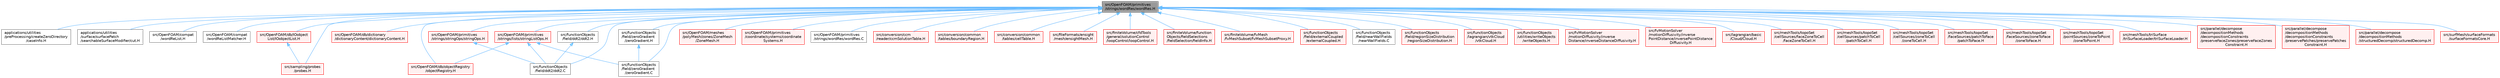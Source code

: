 digraph "src/OpenFOAM/primitives/strings/wordRes/wordRes.H"
{
 // LATEX_PDF_SIZE
  bgcolor="transparent";
  edge [fontname=Helvetica,fontsize=10,labelfontname=Helvetica,labelfontsize=10];
  node [fontname=Helvetica,fontsize=10,shape=box,height=0.2,width=0.4];
  Node1 [id="Node000001",label="src/OpenFOAM/primitives\l/strings/wordRes/wordRes.H",height=0.2,width=0.4,color="gray40", fillcolor="grey60", style="filled", fontcolor="black",tooltip=" "];
  Node1 -> Node2 [id="edge1_Node000001_Node000002",dir="back",color="steelblue1",style="solid",tooltip=" "];
  Node2 [id="Node000002",label="applications/utilities\l/preProcessing/createZeroDirectory\l/caseInfo.H",height=0.2,width=0.4,color="grey40", fillcolor="white", style="filled",URL="$caseInfo_8H.html",tooltip=" "];
  Node1 -> Node3 [id="edge2_Node000001_Node000003",dir="back",color="steelblue1",style="solid",tooltip=" "];
  Node3 [id="Node000003",label="applications/utilities\l/surface/surfacePatch\l/searchableSurfaceModifier/cut.H",height=0.2,width=0.4,color="grey40", fillcolor="white", style="filled",URL="$applications_2utilities_2surface_2surfacePatch_2searchableSurfaceModifier_2cut_8H.html",tooltip=" "];
  Node1 -> Node4 [id="edge3_Node000001_Node000004",dir="back",color="steelblue1",style="solid",tooltip=" "];
  Node4 [id="Node000004",label="src/OpenFOAM/compat\l/wordReList.H",height=0.2,width=0.4,color="grey40", fillcolor="white", style="filled",URL="$wordReList_8H.html",tooltip=" "];
  Node1 -> Node5 [id="edge4_Node000001_Node000005",dir="back",color="steelblue1",style="solid",tooltip=" "];
  Node5 [id="Node000005",label="src/OpenFOAM/compat\l/wordReListMatcher.H",height=0.2,width=0.4,color="grey40", fillcolor="white", style="filled",URL="$wordReListMatcher_8H.html",tooltip=" "];
  Node1 -> Node6 [id="edge5_Node000001_Node000006",dir="back",color="steelblue1",style="solid",tooltip=" "];
  Node6 [id="Node000006",label="src/OpenFOAM/db/IOobject\lList/IOobjectList.H",height=0.2,width=0.4,color="red", fillcolor="#FFF0F0", style="filled",URL="$IOobjectList_8H.html",tooltip=" "];
  Node6 -> Node72 [id="edge6_Node000006_Node000072",dir="back",color="steelblue1",style="solid",tooltip=" "];
  Node72 [id="Node000072",label="src/sampling/probes\l/probes.H",height=0.2,width=0.4,color="red", fillcolor="#FFF0F0", style="filled",URL="$probes_8H.html",tooltip=" "];
  Node1 -> Node86 [id="edge7_Node000001_Node000086",dir="back",color="steelblue1",style="solid",tooltip=" "];
  Node86 [id="Node000086",label="src/OpenFOAM/db/dictionary\l/dictionaryContent/dictionaryContent.H",height=0.2,width=0.4,color="red", fillcolor="#FFF0F0", style="filled",URL="$dictionaryContent_8H.html",tooltip=" "];
  Node1 -> Node100 [id="edge8_Node000001_Node000100",dir="back",color="steelblue1",style="solid",tooltip=" "];
  Node100 [id="Node000100",label="src/OpenFOAM/db/objectRegistry\l/objectRegistry.H",height=0.2,width=0.4,color="red", fillcolor="#FFF0F0", style="filled",URL="$objectRegistry_8H.html",tooltip=" "];
  Node1 -> Node4658 [id="edge9_Node000001_Node004658",dir="back",color="steelblue1",style="solid",tooltip=" "];
  Node4658 [id="Node004658",label="src/OpenFOAM/meshes\l/polyMesh/zones/ZoneMesh\l/ZoneMesh.H",height=0.2,width=0.4,color="red", fillcolor="#FFF0F0", style="filled",URL="$ZoneMesh_8H.html",tooltip=" "];
  Node1 -> Node4665 [id="edge10_Node000001_Node004665",dir="back",color="steelblue1",style="solid",tooltip=" "];
  Node4665 [id="Node004665",label="src/OpenFOAM/primitives\l/coordinate/systems/coordinate\lSystems.H",height=0.2,width=0.4,color="red", fillcolor="#FFF0F0", style="filled",URL="$coordinateSystems_8H.html",tooltip=" "];
  Node1 -> Node4667 [id="edge11_Node000001_Node004667",dir="back",color="steelblue1",style="solid",tooltip=" "];
  Node4667 [id="Node004667",label="src/OpenFOAM/primitives\l/strings/lists/stringListOps.H",height=0.2,width=0.4,color="red", fillcolor="#FFF0F0", style="filled",URL="$stringListOps_8H.html",tooltip="Operations on lists of strings."];
  Node4667 -> Node100 [id="edge12_Node004667_Node000100",dir="back",color="steelblue1",style="solid",tooltip=" "];
  Node4667 -> Node253 [id="edge13_Node004667_Node000253",dir="back",color="steelblue1",style="solid",tooltip=" "];
  Node253 [id="Node000253",label="src/functionObjects\l/field/ddt2/ddt2.C",height=0.2,width=0.4,color="grey40", fillcolor="white", style="filled",URL="$ddt2_8C.html",tooltip=" "];
  Node4667 -> Node406 [id="edge14_Node004667_Node000406",dir="back",color="steelblue1",style="solid",tooltip=" "];
  Node406 [id="Node000406",label="src/functionObjects\l/field/zeroGradient\l/zeroGradient.C",height=0.2,width=0.4,color="grey40", fillcolor="white", style="filled",URL="$zeroGradient_8C.html",tooltip=" "];
  Node1 -> Node4671 [id="edge15_Node000001_Node004671",dir="back",color="steelblue1",style="solid",tooltip=" "];
  Node4671 [id="Node004671",label="src/OpenFOAM/primitives\l/strings/stringOps/stringOps.H",height=0.2,width=0.4,color="red", fillcolor="#FFF0F0", style="filled",URL="$stringOps_8H.html",tooltip=" "];
  Node4671 -> Node253 [id="edge16_Node004671_Node000253",dir="back",color="steelblue1",style="solid",tooltip=" "];
  Node1 -> Node4702 [id="edge17_Node000001_Node004702",dir="back",color="steelblue1",style="solid",tooltip=" "];
  Node4702 [id="Node004702",label="src/OpenFOAM/primitives\l/strings/wordRes/wordRes.C",height=0.2,width=0.4,color="grey40", fillcolor="white", style="filled",URL="$wordRes_8C.html",tooltip=" "];
  Node1 -> Node4703 [id="edge18_Node000001_Node004703",dir="back",color="steelblue1",style="solid",tooltip=" "];
  Node4703 [id="Node004703",label="src/conversion/ccm\l/reader/ccmSolutionTable.H",height=0.2,width=0.4,color="red", fillcolor="#FFF0F0", style="filled",URL="$ccmSolutionTable_8H.html",tooltip="Containers for holding ccm solution and field listings."];
  Node1 -> Node3772 [id="edge19_Node000001_Node003772",dir="back",color="steelblue1",style="solid",tooltip=" "];
  Node3772 [id="Node003772",label="src/conversion/common\l/tables/boundaryRegion.H",height=0.2,width=0.4,color="red", fillcolor="#FFF0F0", style="filled",URL="$boundaryRegion_8H.html",tooltip=" "];
  Node1 -> Node3778 [id="edge20_Node000001_Node003778",dir="back",color="steelblue1",style="solid",tooltip=" "];
  Node3778 [id="Node003778",label="src/conversion/common\l/tables/cellTable.H",height=0.2,width=0.4,color="red", fillcolor="#FFF0F0", style="filled",URL="$cellTable_8H.html",tooltip=" "];
  Node1 -> Node4704 [id="edge21_Node000001_Node004704",dir="back",color="steelblue1",style="solid",tooltip=" "];
  Node4704 [id="Node004704",label="src/fileFormats/ensight\l/mesh/ensightMesh.H",height=0.2,width=0.4,color="red", fillcolor="#FFF0F0", style="filled",URL="$ensightMesh_8H.html",tooltip=" "];
  Node1 -> Node161 [id="edge22_Node000001_Node000161",dir="back",color="steelblue1",style="solid",tooltip=" "];
  Node161 [id="Node000161",label="src/finiteVolume/cfdTools\l/general/solutionControl\l/loopControl/loopControl.H",height=0.2,width=0.4,color="red", fillcolor="#FFF0F0", style="filled",URL="$loopControl_8H.html",tooltip=" "];
  Node1 -> Node4706 [id="edge23_Node000001_Node004706",dir="back",color="steelblue1",style="solid",tooltip=" "];
  Node4706 [id="Node004706",label="src/finiteVolume/function\lObjects/fieldSelections\l/fieldSelection/fieldInfo.H",height=0.2,width=0.4,color="red", fillcolor="#FFF0F0", style="filled",URL="$fieldInfo_8H.html",tooltip=" "];
  Node1 -> Node1675 [id="edge24_Node000001_Node001675",dir="back",color="steelblue1",style="solid",tooltip=" "];
  Node1675 [id="Node001675",label="src/finiteVolume/fvMesh\l/fvMeshSubset/fvMeshSubsetProxy.H",height=0.2,width=0.4,color="red", fillcolor="#FFF0F0", style="filled",URL="$fvMeshSubsetProxy_8H.html",tooltip=" "];
  Node1 -> Node253 [id="edge25_Node000001_Node000253",dir="back",color="steelblue1",style="solid",tooltip=" "];
  Node1 -> Node252 [id="edge26_Node000001_Node000252",dir="back",color="steelblue1",style="solid",tooltip=" "];
  Node252 [id="Node000252",label="src/functionObjects\l/field/ddt2/ddt2.H",height=0.2,width=0.4,color="grey40", fillcolor="white", style="filled",URL="$ddt2_8H.html",tooltip=" "];
  Node252 -> Node253 [id="edge27_Node000252_Node000253",dir="back",color="steelblue1",style="solid",tooltip=" "];
  Node1 -> Node487 [id="edge28_Node000001_Node000487",dir="back",color="steelblue1",style="solid",tooltip=" "];
  Node487 [id="Node000487",label="src/functionObjects\l/field/externalCoupled\l/externalCoupled.H",height=0.2,width=0.4,color="red", fillcolor="#FFF0F0", style="filled",URL="$externalCoupled_8H.html",tooltip=" "];
  Node1 -> Node361 [id="edge29_Node000001_Node000361",dir="back",color="steelblue1",style="solid",tooltip=" "];
  Node361 [id="Node000361",label="src/functionObjects\l/field/nearWallFields\l/nearWallFields.C",height=0.2,width=0.4,color="grey40", fillcolor="white", style="filled",URL="$nearWallFields_8C.html",tooltip=" "];
  Node1 -> Node375 [id="edge30_Node000001_Node000375",dir="back",color="steelblue1",style="solid",tooltip=" "];
  Node375 [id="Node000375",label="src/functionObjects\l/field/regionSizeDistribution\l/regionSizeDistribution.H",height=0.2,width=0.4,color="red", fillcolor="#FFF0F0", style="filled",URL="$regionSizeDistribution_8H.html",tooltip=" "];
  Node1 -> Node406 [id="edge31_Node000001_Node000406",dir="back",color="steelblue1",style="solid",tooltip=" "];
  Node1 -> Node405 [id="edge32_Node000001_Node000405",dir="back",color="steelblue1",style="solid",tooltip=" "];
  Node405 [id="Node000405",label="src/functionObjects\l/field/zeroGradient\l/zeroGradient.H",height=0.2,width=0.4,color="grey40", fillcolor="white", style="filled",URL="$zeroGradient_8H.html",tooltip=" "];
  Node405 -> Node406 [id="edge33_Node000405_Node000406",dir="back",color="steelblue1",style="solid",tooltip=" "];
  Node1 -> Node425 [id="edge34_Node000001_Node000425",dir="back",color="steelblue1",style="solid",tooltip=" "];
  Node425 [id="Node000425",label="src/functionObjects\l/lagrangian/vtkCloud\l/vtkCloud.H",height=0.2,width=0.4,color="red", fillcolor="#FFF0F0", style="filled",URL="$vtkCloud_8H.html",tooltip=" "];
  Node1 -> Node4711 [id="edge35_Node000001_Node004711",dir="back",color="steelblue1",style="solid",tooltip=" "];
  Node4711 [id="Node004711",label="src/functionObjects\l/utilities/writeObjects\l/writeObjects.H",height=0.2,width=0.4,color="red", fillcolor="#FFF0F0", style="filled",URL="$writeObjects_8H.html",tooltip=" "];
  Node1 -> Node2432 [id="edge36_Node000001_Node002432",dir="back",color="steelblue1",style="solid",tooltip=" "];
  Node2432 [id="Node002432",label="src/fvMotionSolver\l/motionDiffusivity/inverse\lDistance/inverseDistanceDiffusivity.H",height=0.2,width=0.4,color="red", fillcolor="#FFF0F0", style="filled",URL="$inverseDistanceDiffusivity_8H.html",tooltip=" "];
  Node1 -> Node2436 [id="edge37_Node000001_Node002436",dir="back",color="steelblue1",style="solid",tooltip=" "];
  Node2436 [id="Node002436",label="src/fvMotionSolver\l/motionDiffusivity/inverse\lPointDistance/inversePointDistance\lDiffusivity.H",height=0.2,width=0.4,color="red", fillcolor="#FFF0F0", style="filled",URL="$inversePointDistanceDiffusivity_8H.html",tooltip=" "];
  Node1 -> Node1457 [id="edge38_Node000001_Node001457",dir="back",color="steelblue1",style="solid",tooltip=" "];
  Node1457 [id="Node001457",label="src/lagrangian/basic\l/Cloud/Cloud.H",height=0.2,width=0.4,color="red", fillcolor="#FFF0F0", style="filled",URL="$Cloud_8H.html",tooltip=" "];
  Node1 -> Node4712 [id="edge39_Node000001_Node004712",dir="back",color="steelblue1",style="solid",tooltip=" "];
  Node4712 [id="Node004712",label="src/meshTools/topoSet\l/cellSources/faceZoneToCell\l/faceZoneToCell.H",height=0.2,width=0.4,color="red", fillcolor="#FFF0F0", style="filled",URL="$faceZoneToCell_8H.html",tooltip=" "];
  Node1 -> Node4713 [id="edge40_Node000001_Node004713",dir="back",color="steelblue1",style="solid",tooltip=" "];
  Node4713 [id="Node004713",label="src/meshTools/topoSet\l/cellSources/patchToCell\l/patchToCell.H",height=0.2,width=0.4,color="red", fillcolor="#FFF0F0", style="filled",URL="$patchToCell_8H.html",tooltip=" "];
  Node1 -> Node4714 [id="edge41_Node000001_Node004714",dir="back",color="steelblue1",style="solid",tooltip=" "];
  Node4714 [id="Node004714",label="src/meshTools/topoSet\l/cellSources/zoneToCell\l/zoneToCell.H",height=0.2,width=0.4,color="red", fillcolor="#FFF0F0", style="filled",URL="$zoneToCell_8H.html",tooltip=" "];
  Node1 -> Node4715 [id="edge42_Node000001_Node004715",dir="back",color="steelblue1",style="solid",tooltip=" "];
  Node4715 [id="Node004715",label="src/meshTools/topoSet\l/faceSources/patchToFace\l/patchToFace.H",height=0.2,width=0.4,color="red", fillcolor="#FFF0F0", style="filled",URL="$patchToFace_8H.html",tooltip=" "];
  Node1 -> Node4716 [id="edge43_Node000001_Node004716",dir="back",color="steelblue1",style="solid",tooltip=" "];
  Node4716 [id="Node004716",label="src/meshTools/topoSet\l/faceSources/zoneToFace\l/zoneToFace.H",height=0.2,width=0.4,color="red", fillcolor="#FFF0F0", style="filled",URL="$zoneToFace_8H.html",tooltip=" "];
  Node1 -> Node4717 [id="edge44_Node000001_Node004717",dir="back",color="steelblue1",style="solid",tooltip=" "];
  Node4717 [id="Node004717",label="src/meshTools/topoSet\l/pointSources/zoneToPoint\l/zoneToPoint.H",height=0.2,width=0.4,color="red", fillcolor="#FFF0F0", style="filled",URL="$zoneToPoint_8H.html",tooltip=" "];
  Node1 -> Node4718 [id="edge45_Node000001_Node004718",dir="back",color="steelblue1",style="solid",tooltip=" "];
  Node4718 [id="Node004718",label="src/meshTools/triSurface\l/triSurfaceLoader/triSurfaceLoader.H",height=0.2,width=0.4,color="red", fillcolor="#FFF0F0", style="filled",URL="$triSurfaceLoader_8H.html",tooltip=" "];
  Node1 -> Node4719 [id="edge46_Node000001_Node004719",dir="back",color="steelblue1",style="solid",tooltip=" "];
  Node4719 [id="Node004719",label="src/parallel/decompose\l/decompositionMethods\l/decompositionConstraints\l/preserveFaceZones/preserveFaceZones\lConstraint.H",height=0.2,width=0.4,color="red", fillcolor="#FFF0F0", style="filled",URL="$preserveFaceZonesConstraint_8H.html",tooltip=" "];
  Node1 -> Node4720 [id="edge47_Node000001_Node004720",dir="back",color="steelblue1",style="solid",tooltip=" "];
  Node4720 [id="Node004720",label="src/parallel/decompose\l/decompositionMethods\l/decompositionConstraints\l/preservePatches/preservePatches\lConstraint.H",height=0.2,width=0.4,color="red", fillcolor="#FFF0F0", style="filled",URL="$preservePatchesConstraint_8H.html",tooltip=" "];
  Node1 -> Node4206 [id="edge48_Node000001_Node004206",dir="back",color="steelblue1",style="solid",tooltip=" "];
  Node4206 [id="Node004206",label="src/parallel/decompose\l/decompositionMethods\l/structuredDecomp/structuredDecomp.H",height=0.2,width=0.4,color="red", fillcolor="#FFF0F0", style="filled",URL="$structuredDecomp_8H.html",tooltip=" "];
  Node1 -> Node72 [id="edge49_Node000001_Node000072",dir="back",color="steelblue1",style="solid",tooltip=" "];
  Node1 -> Node4721 [id="edge50_Node000001_Node004721",dir="back",color="steelblue1",style="solid",tooltip=" "];
  Node4721 [id="Node004721",label="src/surfMesh/surfaceFormats\l/surfaceFormatsCore.H",height=0.2,width=0.4,color="red", fillcolor="#FFF0F0", style="filled",URL="$surfaceFormatsCore_8H.html",tooltip=" "];
}
